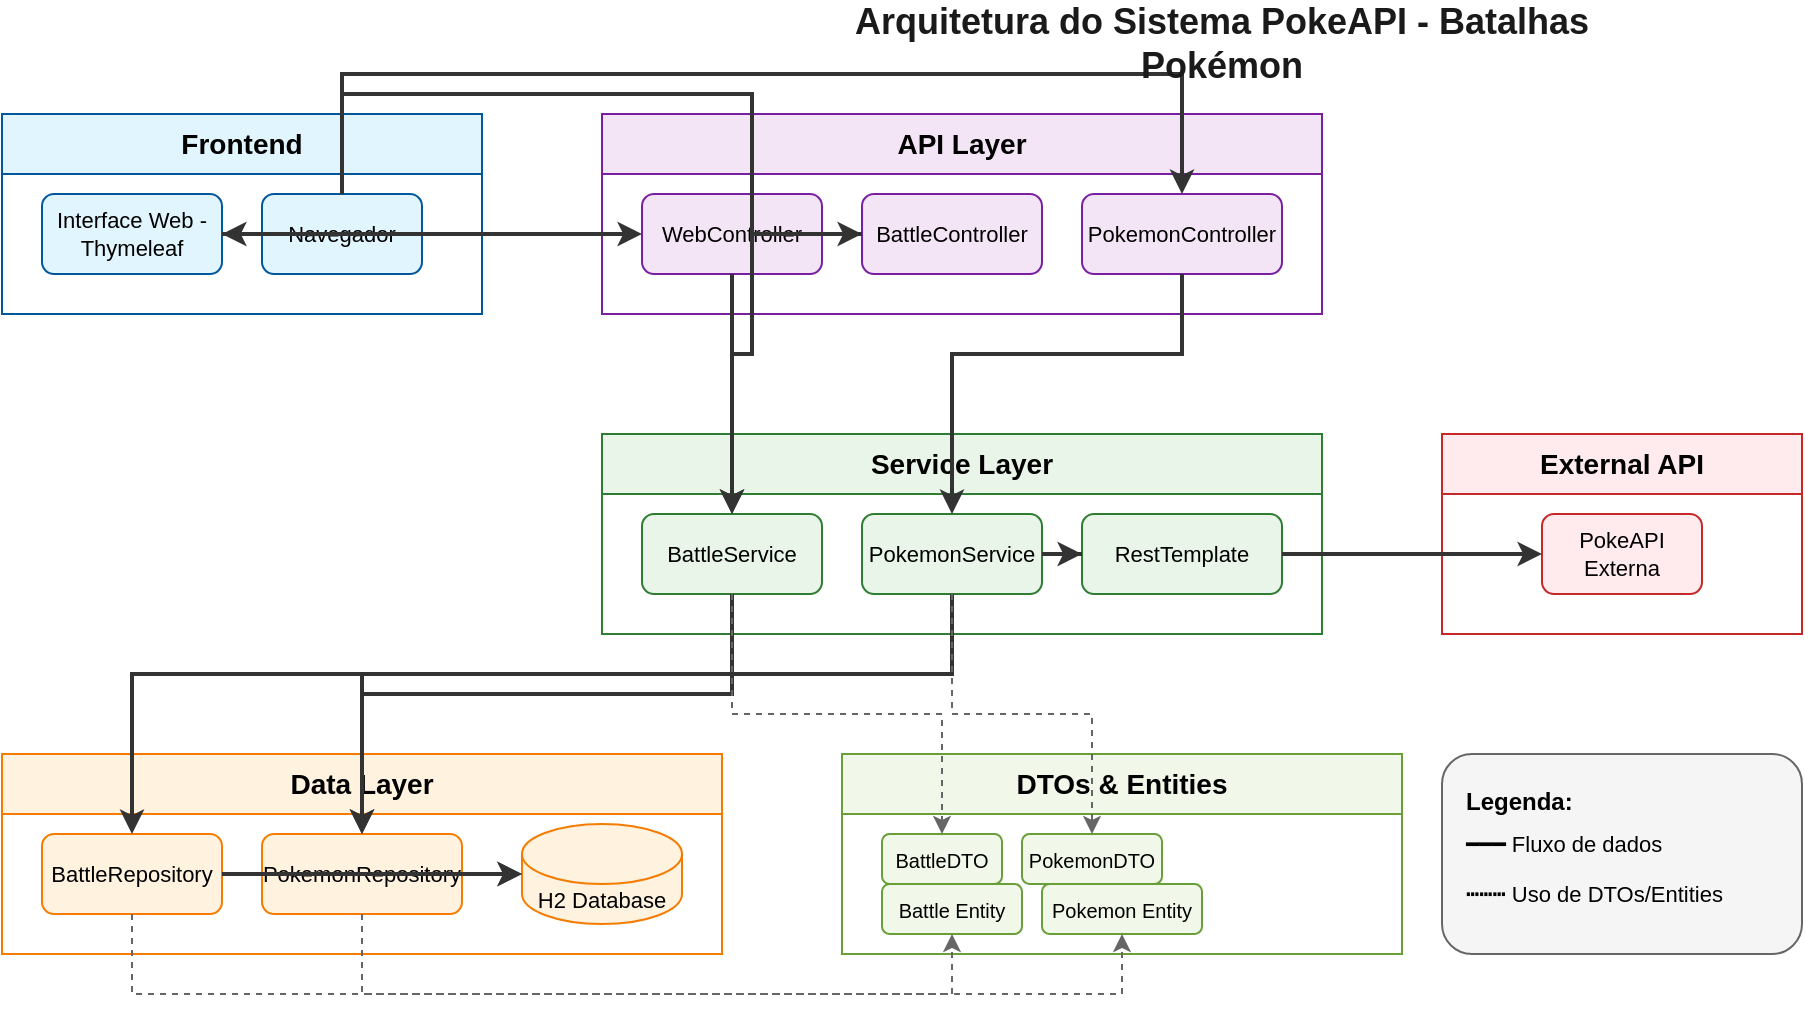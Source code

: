 <mxfile version="24.7.16" type="device">
  <diagram name="Arquitetura PokeAPI" id="mermaid-diagram">
    <mxGraphModel dx="1422" dy="754" grid="1" gridSize="10" guides="1" tooltips="1" connect="1" arrows="1" fold="1" page="1" pageScale="1" pageWidth="1400" pageHeight="850" math="0" shadow="0">
      <root>
        <mxCell id="0"/>
        <mxCell id="1" parent="0"/>

        <!-- Frontend Group -->
        <mxCell id="frontend-group" value="Frontend" style="swimlane;whiteSpace=wrap;html=1;fillColor=#e1f5fe;strokeColor=#01579b;fontStyle=1;fontSize=14;startSize=30;swimlaneLine=1;" vertex="1" parent="1">
          <mxGeometry x="40" y="60" width="240" height="100" as="geometry"/>
        </mxCell>
        <mxCell id="WEB" value="Interface Web - Thymeleaf" style="rounded=1;whiteSpace=wrap;html=1;fillColor=#e1f5fe;strokeColor=#01579b;fontSize=11;" vertex="1" parent="frontend-group">
          <mxGeometry x="20" y="40" width="90" height="40" as="geometry"/>
        </mxCell>
        <mxCell id="BROWSER" value="Navegador" style="rounded=1;whiteSpace=wrap;html=1;fillColor=#e1f5fe;strokeColor=#01579b;fontSize=11;" vertex="1" parent="frontend-group">
          <mxGeometry x="130" y="40" width="80" height="40" as="geometry"/>
        </mxCell>

        <!-- API Layer Group -->
        <mxCell id="api-group" value="API Layer" style="swimlane;whiteSpace=wrap;html=1;fillColor=#f3e5f5;strokeColor=#7b1fa2;fontStyle=1;fontSize=14;startSize=30;swimlaneLine=1;" vertex="1" parent="1">
          <mxGeometry x="340" y="60" width="360" height="100" as="geometry"/>
        </mxCell>
        <mxCell id="WC" value="WebController" style="rounded=1;whiteSpace=wrap;html=1;fillColor=#f3e5f5;strokeColor=#7b1fa2;fontSize=11;" vertex="1" parent="api-group">
          <mxGeometry x="20" y="40" width="90" height="40" as="geometry"/>
        </mxCell>
        <mxCell id="BC" value="BattleController" style="rounded=1;whiteSpace=wrap;html=1;fillColor=#f3e5f5;strokeColor=#7b1fa2;fontSize=11;" vertex="1" parent="api-group">
          <mxGeometry x="130" y="40" width="90" height="40" as="geometry"/>
        </mxCell>
        <mxCell id="PC" value="PokemonController" style="rounded=1;whiteSpace=wrap;html=1;fillColor=#f3e5f5;strokeColor=#7b1fa2;fontSize=11;" vertex="1" parent="api-group">
          <mxGeometry x="240" y="40" width="100" height="40" as="geometry"/>
        </mxCell>

        <!-- Service Layer Group -->
        <mxCell id="service-group" value="Service Layer" style="swimlane;whiteSpace=wrap;html=1;fillColor=#e8f5e8;strokeColor=#2e7d32;fontStyle=1;fontSize=14;startSize=30;swimlaneLine=1;" vertex="1" parent="1">
          <mxGeometry x="340" y="220" width="360" height="100" as="geometry"/>
        </mxCell>
        <mxCell id="BS" value="BattleService" style="rounded=1;whiteSpace=wrap;html=1;fillColor=#e8f5e8;strokeColor=#2e7d32;fontSize=11;" vertex="1" parent="service-group">
          <mxGeometry x="20" y="40" width="90" height="40" as="geometry"/>
        </mxCell>
        <mxCell id="PS" value="PokemonService" style="rounded=1;whiteSpace=wrap;html=1;fillColor=#e8f5e8;strokeColor=#2e7d32;fontSize=11;" vertex="1" parent="service-group">
          <mxGeometry x="130" y="40" width="90" height="40" as="geometry"/>
        </mxCell>
        <mxCell id="RT" value="RestTemplate" style="rounded=1;whiteSpace=wrap;html=1;fillColor=#e8f5e8;strokeColor=#2e7d32;fontSize=11;" vertex="1" parent="service-group">
          <mxGeometry x="240" y="40" width="100" height="40" as="geometry"/>
        </mxCell>

        <!-- Data Layer Group -->
        <mxCell id="data-group" value="Data Layer" style="swimlane;whiteSpace=wrap;html=1;fillColor=#fff3e0;strokeColor=#f57c00;fontStyle=1;fontSize=14;startSize=30;swimlaneLine=1;" vertex="1" parent="1">
          <mxGeometry x="40" y="380" width="360" height="100" as="geometry"/>
        </mxCell>
        <mxCell id="BR" value="BattleRepository" style="rounded=1;whiteSpace=wrap;html=1;fillColor=#fff3e0;strokeColor=#f57c00;fontSize=11;" vertex="1" parent="data-group">
          <mxGeometry x="20" y="40" width="90" height="40" as="geometry"/>
        </mxCell>
        <mxCell id="PR" value="PokemonRepository" style="rounded=1;whiteSpace=wrap;html=1;fillColor=#fff3e0;strokeColor=#f57c00;fontSize=11;" vertex="1" parent="data-group">
          <mxGeometry x="130" y="40" width="100" height="40" as="geometry"/>
        </mxCell>
        <mxCell id="H2" value="H2 Database" style="shape=cylinder3;whiteSpace=wrap;html=1;boundedLbl=1;backgroundOutline=1;size=15;fillColor=#fff3e0;strokeColor=#f57c00;fontSize=11;" vertex="1" parent="data-group">
          <mxGeometry x="260" y="35" width="80" height="50" as="geometry"/>
        </mxCell>

        <!-- External API Group -->
        <mxCell id="external-group" value="External API" style="swimlane;whiteSpace=wrap;html=1;fillColor=#ffebee;strokeColor=#c62828;fontStyle=1;fontSize=14;startSize=30;swimlaneLine=1;" vertex="1" parent="1">
          <mxGeometry x="760" y="220" width="180" height="100" as="geometry"/>
        </mxCell>
        <mxCell id="PAPI" value="PokeAPI&#xa;Externa" style="rounded=1;whiteSpace=wrap;html=1;fillColor=#ffebee;strokeColor=#c62828;fontSize=11;" vertex="1" parent="external-group">
          <mxGeometry x="50" y="40" width="80" height="40" as="geometry"/>
        </mxCell>

        <!-- DTOs & Entities Group -->
        <mxCell id="dto-group" value="DTOs &amp; Entities" style="swimlane;whiteSpace=wrap;html=1;fillColor=#f1f8e9;strokeColor=#689f38;fontStyle=1;fontSize=14;startSize=30;swimlaneLine=1;" vertex="1" parent="1">
          <mxGeometry x="460" y="380" width="280" height="100" as="geometry"/>
        </mxCell>
        <mxCell id="BDTO" value="BattleDTO" style="rounded=1;whiteSpace=wrap;html=1;fillColor=#f1f8e9;strokeColor=#689f38;fontSize=10;" vertex="1" parent="dto-group">
          <mxGeometry x="20" y="40" width="60" height="25" as="geometry"/>
        </mxCell>
        <mxCell id="PDTO" value="PokemonDTO" style="rounded=1;whiteSpace=wrap;html=1;fillColor=#f1f8e9;strokeColor=#689f38;fontSize=10;" vertex="1" parent="dto-group">
          <mxGeometry x="90" y="40" width="70" height="25" as="geometry"/>
        </mxCell>
        <mxCell id="BE" value="Battle Entity" style="rounded=1;whiteSpace=wrap;html=1;fillColor=#f1f8e9;strokeColor=#689f38;fontSize=10;" vertex="1" parent="dto-group">
          <mxGeometry x="20" y="65" width="70" height="25" as="geometry"/>
        </mxCell>
        <mxCell id="PE" value="Pokemon Entity" style="rounded=1;whiteSpace=wrap;html=1;fillColor=#f1f8e9;strokeColor=#689f38;fontSize=10;" vertex="1" parent="dto-group">
          <mxGeometry x="100" y="65" width="80" height="25" as="geometry"/>
        </mxCell>

        <!-- Connections Frontend -->
        <mxCell id="edge1" style="edgeStyle=orthogonalEdgeStyle;rounded=0;orthogonalLoop=1;jettySize=auto;html=1;strokeWidth=2;strokeColor=#333333;endArrow=classic;" edge="1" parent="1" source="BROWSER" target="WEB">
          <mxGeometry relative="1" as="geometry"/>
        </mxCell>

        <mxCell id="edge2" style="edgeStyle=orthogonalEdgeStyle;rounded=0;orthogonalLoop=1;jettySize=auto;html=1;strokeWidth=2;strokeColor=#333333;endArrow=classic;" edge="1" parent="1" source="WEB" target="WC">
          <mxGeometry relative="1" as="geometry"/>
        </mxCell>

        <mxCell id="edge3" style="edgeStyle=orthogonalEdgeStyle;rounded=0;orthogonalLoop=1;jettySize=auto;html=1;strokeWidth=2;strokeColor=#333333;endArrow=classic;" edge="1" parent="1" source="BROWSER" target="BC">
          <mxGeometry relative="1" as="geometry">
            <Array as="points">
              <mxPoint x="210" y="50"/>
              <mxPoint x="415" y="50"/>
            </Array>
          </mxGeometry>
        </mxCell>

        <mxCell id="edge4" style="edgeStyle=orthogonalEdgeStyle;rounded=0;orthogonalLoop=1;jettySize=auto;html=1;strokeWidth=2;strokeColor=#333333;endArrow=classic;" edge="1" parent="1" source="BROWSER" target="PC">
          <mxGeometry relative="1" as="geometry">
            <Array as="points">
              <mxPoint x="210" y="40"/>
              <mxPoint x="630" y="40"/>
            </Array>
          </mxGeometry>
        </mxCell>

        <!-- Connections Controllers -> Services -->
        <mxCell id="edge5" style="edgeStyle=orthogonalEdgeStyle;rounded=0;orthogonalLoop=1;jettySize=auto;html=1;strokeWidth=2;strokeColor=#333333;endArrow=classic;" edge="1" parent="1" source="WC" target="BS">
          <mxGeometry relative="1" as="geometry"/>
        </mxCell>

        <mxCell id="edge6" style="edgeStyle=orthogonalEdgeStyle;rounded=0;orthogonalLoop=1;jettySize=auto;html=1;strokeWidth=2;strokeColor=#333333;endArrow=classic;" edge="1" parent="1" source="BC" target="BS">
          <mxGeometry relative="1" as="geometry">
            <Array as="points">
              <mxPoint x="415" y="180"/>
              <mxPoint x="405" y="180"/>
            </Array>
          </mxGeometry>
        </mxCell>

        <mxCell id="edge7" style="edgeStyle=orthogonalEdgeStyle;rounded=0;orthogonalLoop=1;jettySize=auto;html=1;strokeWidth=2;strokeColor=#333333;endArrow=classic;" edge="1" parent="1" source="PC" target="PS">
          <mxGeometry relative="1" as="geometry">
            <Array as="points">
              <mxPoint x="630" y="180"/>
              <mxPoint x="515" y="180"/>
            </Array>
          </mxGeometry>
        </mxCell>

        <!-- Connections Services -> Repositories -->
        <mxCell id="edge8" style="edgeStyle=orthogonalEdgeStyle;rounded=0;orthogonalLoop=1;jettySize=auto;html=1;strokeWidth=2;strokeColor=#333333;endArrow=classic;" edge="1" parent="1" source="BS" target="BR">
          <mxGeometry relative="1" as="geometry">
            <Array as="points">
              <mxPoint x="405" y="340"/>
              <mxPoint x="105" y="340"/>
            </Array>
          </mxGeometry>
        </mxCell>

        <mxCell id="edge9" style="edgeStyle=orthogonalEdgeStyle;rounded=0;orthogonalLoop=1;jettySize=auto;html=1;strokeWidth=2;strokeColor=#333333;endArrow=classic;" edge="1" parent="1" source="BS" target="PR">
          <mxGeometry relative="1" as="geometry">
            <Array as="points">
              <mxPoint x="405" y="350"/>
              <mxPoint x="220" y="350"/>
            </Array>
          </mxGeometry>
        </mxCell>

        <mxCell id="edge10" style="edgeStyle=orthogonalEdgeStyle;rounded=0;orthogonalLoop=1;jettySize=auto;html=1;strokeWidth=2;strokeColor=#333333;endArrow=classic;" edge="1" parent="1" source="PS" target="PR">
          <mxGeometry relative="1" as="geometry">
            <Array as="points">
              <mxPoint x="515" y="340"/>
              <mxPoint x="220" y="340"/>
            </Array>
          </mxGeometry>
        </mxCell>

        <mxCell id="edge11" style="edgeStyle=orthogonalEdgeStyle;rounded=0;orthogonalLoop=1;jettySize=auto;html=1;strokeWidth=2;strokeColor=#333333;endArrow=classic;" edge="1" parent="1" source="PS" target="RT">
          <mxGeometry relative="1" as="geometry"/>
        </mxCell>

        <!-- Connections External API -->
        <mxCell id="edge12" style="edgeStyle=orthogonalEdgeStyle;rounded=0;orthogonalLoop=1;jettySize=auto;html=1;strokeWidth=2;strokeColor=#333333;endArrow=classic;" edge="1" parent="1" source="RT" target="PAPI">
          <mxGeometry relative="1" as="geometry"/>
        </mxCell>

        <!-- Connections Database -->
        <mxCell id="edge13" style="edgeStyle=orthogonalEdgeStyle;rounded=0;orthogonalLoop=1;jettySize=auto;html=1;strokeWidth=2;strokeColor=#333333;endArrow=classic;" edge="1" parent="1" source="BR" target="H2">
          <mxGeometry relative="1" as="geometry"/>
        </mxCell>

        <mxCell id="edge14" style="edgeStyle=orthogonalEdgeStyle;rounded=0;orthogonalLoop=1;jettySize=auto;html=1;strokeWidth=2;strokeColor=#333333;endArrow=classic;" edge="1" parent="1" source="PR" target="H2">
          <mxGeometry relative="1" as="geometry"/>
        </mxCell>

        <!-- DTOs & Entities Connections -->
        <mxCell id="edge15" style="edgeStyle=orthogonalEdgeStyle;rounded=0;orthogonalLoop=1;jettySize=auto;html=1;strokeWidth=1;strokeColor=#666666;endArrow=classic;dashed=1;" edge="1" parent="1" source="BS" target="BDTO">
          <mxGeometry relative="1" as="geometry">
            <Array as="points">
              <mxPoint x="405" y="360"/>
              <mxPoint x="510" y="360"/>
            </Array>
          </mxGeometry>
        </mxCell>

        <mxCell id="edge16" style="edgeStyle=orthogonalEdgeStyle;rounded=0;orthogonalLoop=1;jettySize=auto;html=1;strokeWidth=1;strokeColor=#666666;endArrow=classic;dashed=1;" edge="1" parent="1" source="PS" target="PDTO">
          <mxGeometry relative="1" as="geometry">
            <Array as="points">
              <mxPoint x="515" y="360"/>
              <mxPoint x="585" y="360"/>
            </Array>
          </mxGeometry>
        </mxCell>

        <mxCell id="edge17" style="edgeStyle=orthogonalEdgeStyle;rounded=0;orthogonalLoop=1;jettySize=auto;html=1;strokeWidth=1;strokeColor=#666666;endArrow=classic;dashed=1;" edge="1" parent="1" source="BR" target="BE">
          <mxGeometry relative="1" as="geometry">
            <Array as="points">
              <mxPoint x="105" y="500"/>
              <mxPoint x="515" y="500"/>
            </Array>
          </mxGeometry>
        </mxCell>

        <mxCell id="edge18" style="edgeStyle=orthogonalEdgeStyle;rounded=0;orthogonalLoop=1;jettySize=auto;html=1;strokeWidth=1;strokeColor=#666666;endArrow=classic;dashed=1;" edge="1" parent="1" source="PR" target="PE">
          <mxGeometry relative="1" as="geometry">
            <Array as="points">
              <mxPoint x="220" y="500"/>
              <mxPoint x="600" y="500"/>
            </Array>
          </mxGeometry>
        </mxCell>

        <!-- Title -->
        <mxCell id="title" value="Arquitetura do Sistema PokeAPI - Batalhas Pokémon" style="text;html=1;strokeColor=none;fillColor=none;align=center;verticalAlign=middle;whiteSpace=wrap;rounded=0;fontSize=18;fontStyle=1;fontColor=#1a1a1a;" vertex="1" parent="1">
          <mxGeometry x="450" y="10" width="400" height="30" as="geometry"/>
        </mxCell>

        <!-- Legend -->
        <mxCell id="legend-container" value="" style="rounded=1;whiteSpace=wrap;html=1;fillColor=#f5f5f5;strokeColor=#666666;" vertex="1" parent="1">
          <mxGeometry x="760" y="380" width="180" height="100" as="geometry"/>
        </mxCell>
        <mxCell id="legend-title" value="Legenda:" style="text;html=1;strokeColor=none;fillColor=none;align=left;verticalAlign=top;whiteSpace=wrap;rounded=0;fontSize=12;fontStyle=1;" vertex="1" parent="1">
          <mxGeometry x="770" y="390" width="60" height="20" as="geometry"/>
        </mxCell>
        <mxCell id="legend-solid" value="━━━ Fluxo de dados" style="text;html=1;strokeColor=none;fillColor=none;align=left;verticalAlign=middle;whiteSpace=wrap;rounded=0;fontSize=11;" vertex="1" parent="1">
          <mxGeometry x="770" y="415" width="150" height="20" as="geometry"/>
        </mxCell>
        <mxCell id="legend-dashed" value="┅┅┅ Uso de DTOs/Entities" style="text;html=1;strokeColor=none;fillColor=none;align=left;verticalAlign=middle;whiteSpace=wrap;rounded=0;fontSize=11;" vertex="1" parent="1">
          <mxGeometry x="770" y="440" width="150" height="20" as="geometry"/>
        </mxCell>

      </root>
    </mxGraphModel>
  </diagram>
</mxfile>

